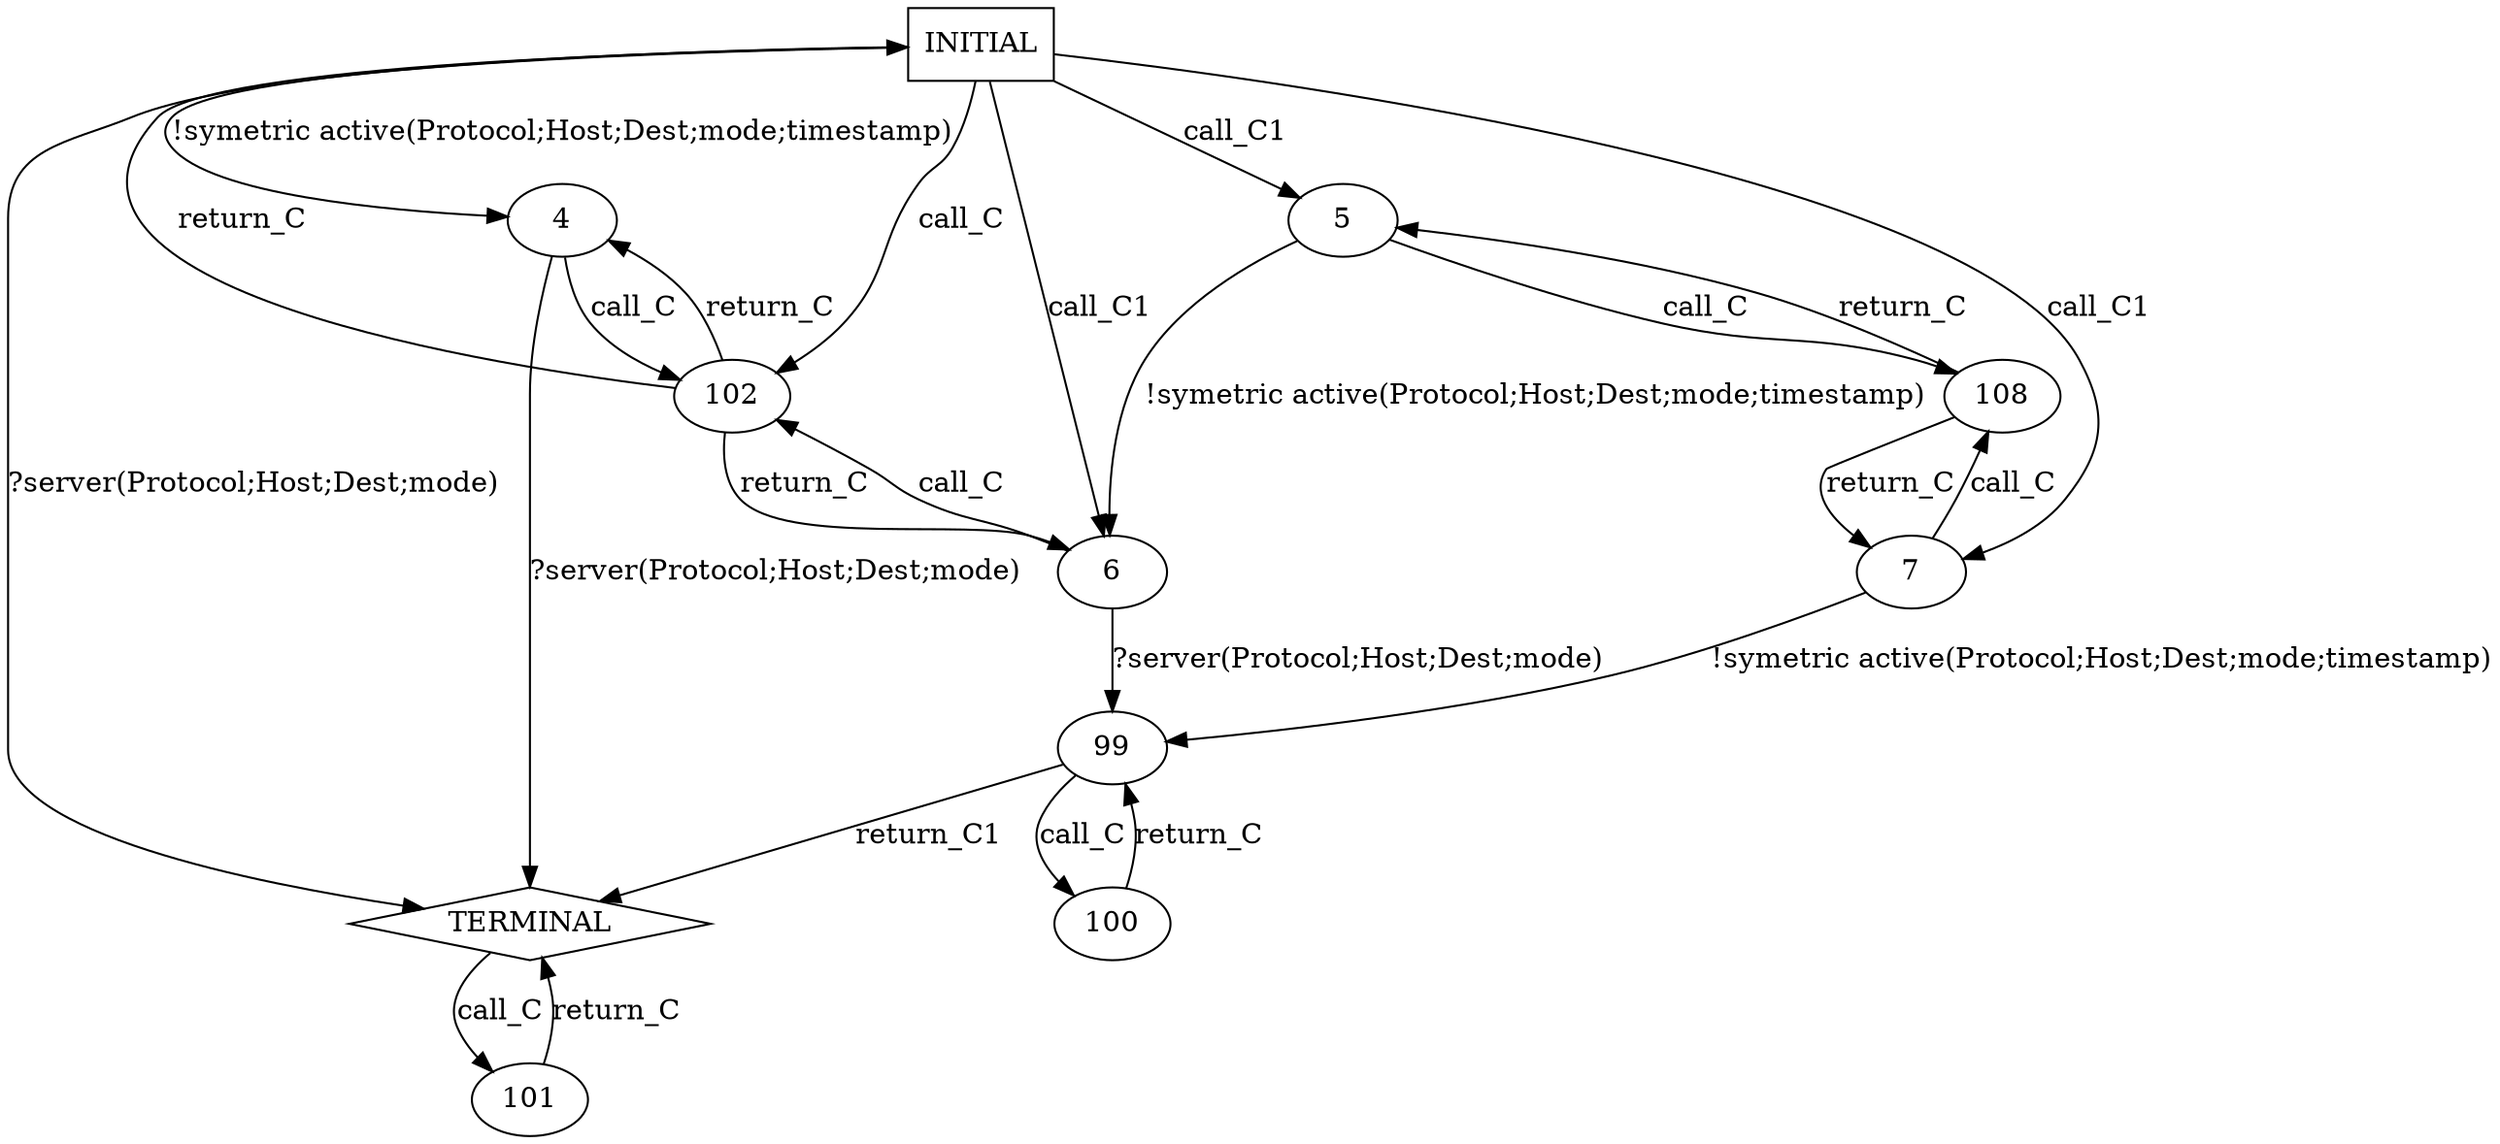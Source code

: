 digraph G {
  0 [label="INITIAL",shape=box];
  1 [label="TERMINAL",shape=diamond];
  4 [label="4"];
  5 [label="5"];
  6 [label="6"];
  7 [label="7"];
  99 [label="99"];
  100 [label="100"];
  101 [label="101"];
  102 [label="102"];
  108 [label="108"];
0->1  [label="?server(Protocol;Host;Dest;mode)"];
0->4  [label="!symetric active(Protocol;Host;Dest;mode;timestamp)"];
4->1  [label="?server(Protocol;Host;Dest;mode)"];
5->6  [label="!symetric active(Protocol;Host;Dest;mode;timestamp)"];
6->99  [label="?server(Protocol;Host;Dest;mode)"];
7->99  [label="!symetric active(Protocol;Host;Dest;mode;timestamp)"];
0->5  [label="call_C1"];
0->7  [label="call_C1"];
0->6  [label="call_C1"];
99->1  [label="return_C1"];
100->99  [label="return_C"];
99->100  [label="call_C"];
101->1  [label="return_C"];
1->101  [label="call_C"];
102->0  [label="return_C"];
0->102  [label="call_C"];
102->4  [label="return_C"];
4->102  [label="call_C"];
102->6  [label="return_C"];
6->102  [label="call_C"];
108->7  [label="return_C"];
7->108  [label="call_C"];
108->5  [label="return_C"];
5->108  [label="call_C"];
}
